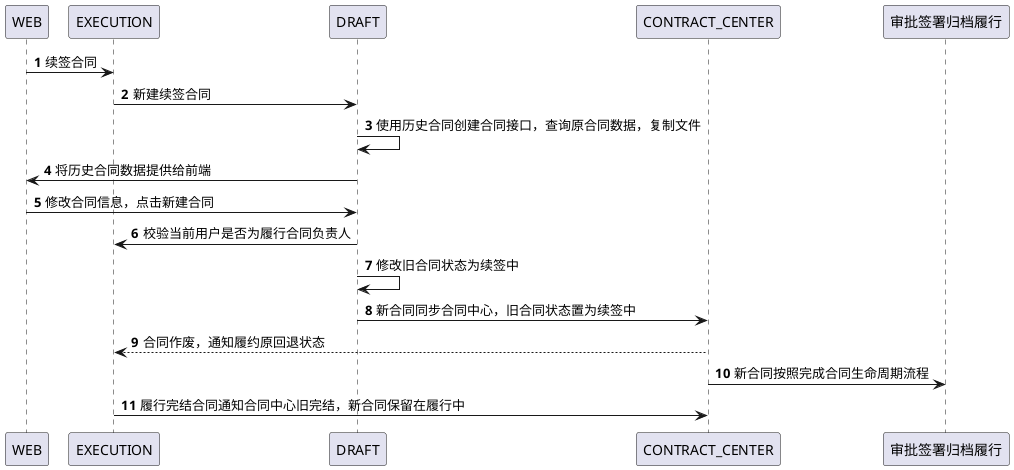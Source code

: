 @startuml
'https://plantuml.com/sequence-diagram

autonumber

WEB ->  EXECUTION: 续签合同
EXECUTION -> DRAFT : 新建续签合同
DRAFT -> DRAFT : 使用历史合同创建合同接口，查询原合同数据，复制文件
DRAFT -> WEB : 将历史合同数据提供给前端
WEB -> DRAFT : 修改合同信息，点击新建合同
DRAFT -> EXECUTION : 校验当前用户是否为履行合同负责人
DRAFT -> DRAFT : 修改旧合同状态为续签中
DRAFT -> CONTRACT_CENTER : 新合同同步合同中心，旧合同状态置为续签中
CONTRACT_CENTER --> EXECUTION : 合同作废，通知履约原回退状态
CONTRACT_CENTER -> 审批签署归档履行 : 新合同按照完成合同生命周期流程
EXECUTION -> CONTRACT_CENTER :履行完结合同通知合同中心旧完结，新合同保留在履行中



@enduml